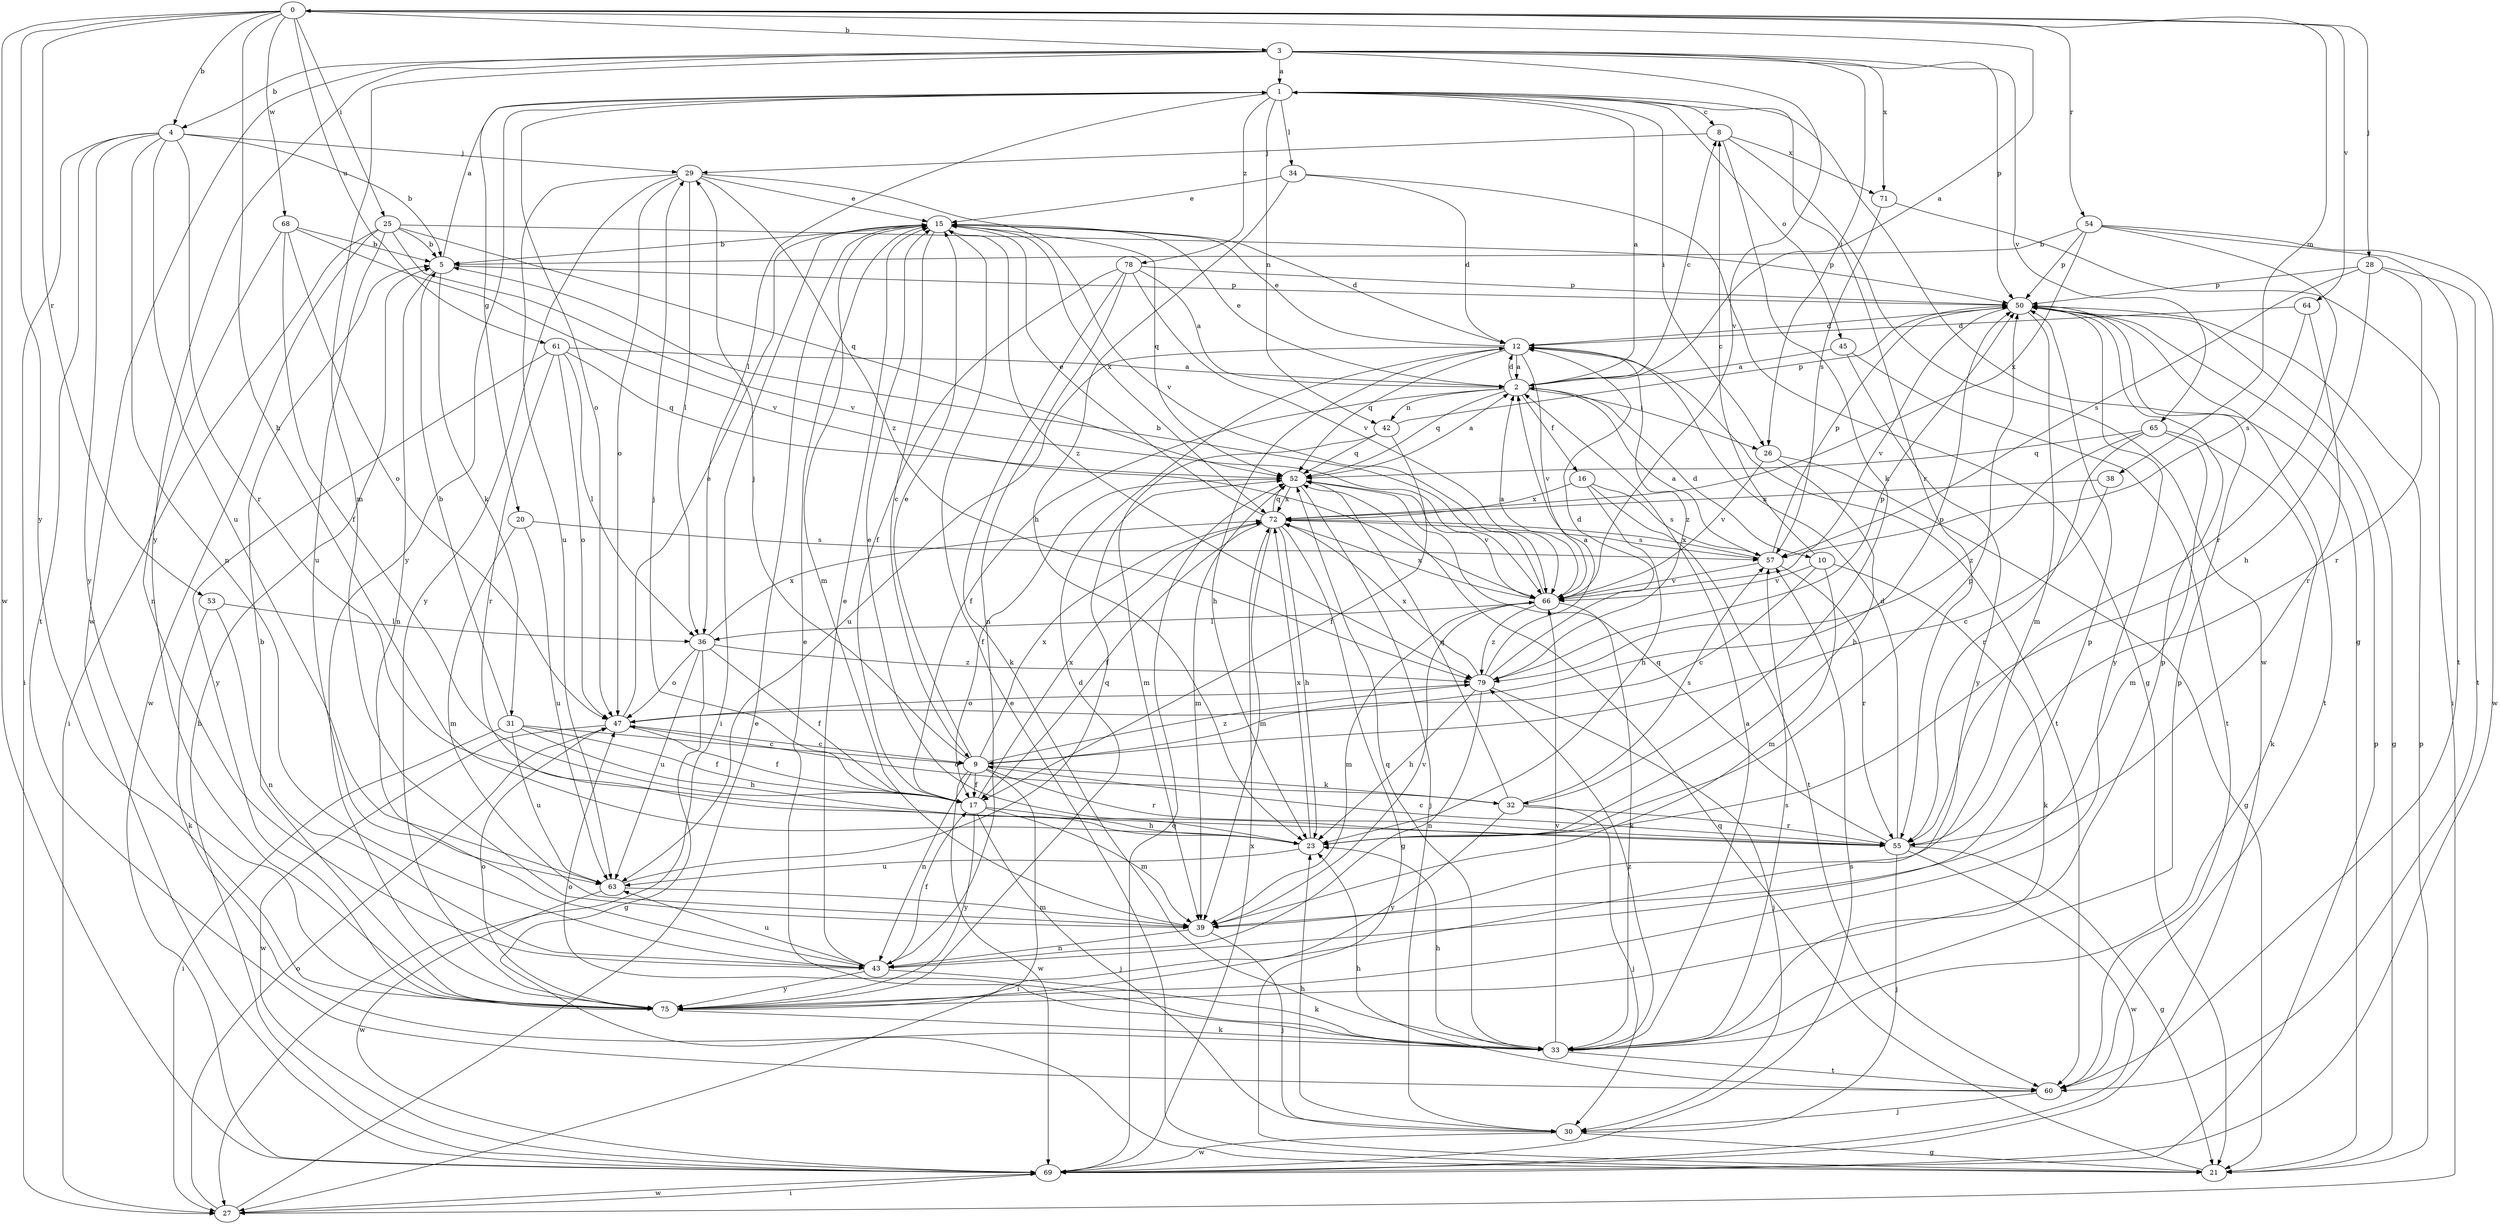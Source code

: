 strict digraph  {
0;
1;
2;
3;
4;
5;
8;
9;
10;
12;
15;
16;
17;
20;
21;
23;
25;
26;
27;
28;
29;
30;
31;
32;
33;
34;
36;
38;
39;
42;
43;
45;
47;
50;
52;
53;
54;
55;
57;
60;
61;
63;
64;
65;
66;
68;
69;
71;
72;
75;
78;
79;
0 -> 3  [label=b];
0 -> 4  [label=b];
0 -> 23  [label=h];
0 -> 25  [label=i];
0 -> 28  [label=j];
0 -> 38  [label=m];
0 -> 53  [label=r];
0 -> 54  [label=r];
0 -> 61  [label=u];
0 -> 64  [label=v];
0 -> 68  [label=w];
0 -> 69  [label=w];
0 -> 75  [label=y];
1 -> 8  [label=c];
1 -> 20  [label=g];
1 -> 21  [label=g];
1 -> 26  [label=i];
1 -> 34  [label=l];
1 -> 36  [label=l];
1 -> 42  [label=n];
1 -> 45  [label=o];
1 -> 47  [label=o];
1 -> 55  [label=r];
1 -> 75  [label=y];
1 -> 78  [label=z];
2 -> 0  [label=a];
2 -> 1  [label=a];
2 -> 8  [label=c];
2 -> 10  [label=d];
2 -> 12  [label=d];
2 -> 15  [label=e];
2 -> 16  [label=f];
2 -> 17  [label=f];
2 -> 26  [label=i];
2 -> 42  [label=n];
2 -> 52  [label=q];
3 -> 1  [label=a];
3 -> 4  [label=b];
3 -> 26  [label=i];
3 -> 39  [label=m];
3 -> 50  [label=p];
3 -> 65  [label=v];
3 -> 66  [label=v];
3 -> 69  [label=w];
3 -> 71  [label=x];
3 -> 75  [label=y];
4 -> 5  [label=b];
4 -> 27  [label=i];
4 -> 29  [label=j];
4 -> 43  [label=n];
4 -> 55  [label=r];
4 -> 60  [label=t];
4 -> 63  [label=u];
4 -> 75  [label=y];
5 -> 1  [label=a];
5 -> 31  [label=k];
5 -> 43  [label=n];
5 -> 50  [label=p];
8 -> 29  [label=j];
8 -> 32  [label=k];
8 -> 69  [label=w];
8 -> 71  [label=x];
9 -> 15  [label=e];
9 -> 17  [label=f];
9 -> 27  [label=i];
9 -> 29  [label=j];
9 -> 32  [label=k];
9 -> 43  [label=n];
9 -> 55  [label=r];
9 -> 69  [label=w];
9 -> 72  [label=x];
9 -> 79  [label=z];
10 -> 8  [label=c];
10 -> 9  [label=c];
10 -> 33  [label=k];
10 -> 39  [label=m];
10 -> 66  [label=v];
12 -> 2  [label=a];
12 -> 15  [label=e];
12 -> 23  [label=h];
12 -> 52  [label=q];
12 -> 60  [label=t];
12 -> 63  [label=u];
12 -> 66  [label=v];
12 -> 79  [label=z];
15 -> 5  [label=b];
15 -> 9  [label=c];
15 -> 12  [label=d];
15 -> 27  [label=i];
15 -> 39  [label=m];
15 -> 52  [label=q];
15 -> 72  [label=x];
15 -> 79  [label=z];
16 -> 23  [label=h];
16 -> 57  [label=s];
16 -> 60  [label=t];
16 -> 72  [label=x];
17 -> 23  [label=h];
17 -> 29  [label=j];
17 -> 30  [label=j];
17 -> 39  [label=m];
17 -> 72  [label=x];
17 -> 75  [label=y];
20 -> 39  [label=m];
20 -> 57  [label=s];
20 -> 63  [label=u];
21 -> 15  [label=e];
21 -> 50  [label=p];
21 -> 52  [label=q];
23 -> 15  [label=e];
23 -> 50  [label=p];
23 -> 63  [label=u];
23 -> 72  [label=x];
25 -> 5  [label=b];
25 -> 27  [label=i];
25 -> 50  [label=p];
25 -> 52  [label=q];
25 -> 63  [label=u];
25 -> 66  [label=v];
25 -> 69  [label=w];
26 -> 21  [label=g];
26 -> 23  [label=h];
26 -> 66  [label=v];
27 -> 15  [label=e];
27 -> 47  [label=o];
27 -> 69  [label=w];
28 -> 23  [label=h];
28 -> 50  [label=p];
28 -> 55  [label=r];
28 -> 57  [label=s];
28 -> 60  [label=t];
29 -> 15  [label=e];
29 -> 36  [label=l];
29 -> 47  [label=o];
29 -> 63  [label=u];
29 -> 66  [label=v];
29 -> 75  [label=y];
29 -> 79  [label=z];
30 -> 21  [label=g];
30 -> 23  [label=h];
30 -> 69  [label=w];
31 -> 5  [label=b];
31 -> 9  [label=c];
31 -> 17  [label=f];
31 -> 23  [label=h];
31 -> 27  [label=i];
31 -> 63  [label=u];
32 -> 30  [label=j];
32 -> 47  [label=o];
32 -> 52  [label=q];
32 -> 55  [label=r];
32 -> 57  [label=s];
32 -> 75  [label=y];
33 -> 2  [label=a];
33 -> 15  [label=e];
33 -> 23  [label=h];
33 -> 47  [label=o];
33 -> 50  [label=p];
33 -> 52  [label=q];
33 -> 57  [label=s];
33 -> 60  [label=t];
33 -> 66  [label=v];
33 -> 79  [label=z];
34 -> 12  [label=d];
34 -> 15  [label=e];
34 -> 21  [label=g];
34 -> 23  [label=h];
36 -> 17  [label=f];
36 -> 21  [label=g];
36 -> 47  [label=o];
36 -> 63  [label=u];
36 -> 72  [label=x];
36 -> 79  [label=z];
38 -> 9  [label=c];
38 -> 72  [label=x];
39 -> 30  [label=j];
39 -> 43  [label=n];
39 -> 66  [label=v];
42 -> 17  [label=f];
42 -> 39  [label=m];
42 -> 50  [label=p];
42 -> 52  [label=q];
43 -> 15  [label=e];
43 -> 17  [label=f];
43 -> 33  [label=k];
43 -> 50  [label=p];
43 -> 63  [label=u];
43 -> 75  [label=y];
45 -> 2  [label=a];
45 -> 60  [label=t];
45 -> 75  [label=y];
47 -> 9  [label=c];
47 -> 15  [label=e];
47 -> 17  [label=f];
47 -> 50  [label=p];
47 -> 69  [label=w];
50 -> 12  [label=d];
50 -> 21  [label=g];
50 -> 39  [label=m];
50 -> 60  [label=t];
50 -> 66  [label=v];
50 -> 75  [label=y];
52 -> 2  [label=a];
52 -> 17  [label=f];
52 -> 30  [label=j];
52 -> 39  [label=m];
52 -> 66  [label=v];
52 -> 72  [label=x];
53 -> 33  [label=k];
53 -> 36  [label=l];
53 -> 43  [label=n];
54 -> 5  [label=b];
54 -> 50  [label=p];
54 -> 55  [label=r];
54 -> 60  [label=t];
54 -> 69  [label=w];
54 -> 72  [label=x];
55 -> 9  [label=c];
55 -> 12  [label=d];
55 -> 21  [label=g];
55 -> 30  [label=j];
55 -> 52  [label=q];
55 -> 69  [label=w];
57 -> 2  [label=a];
57 -> 50  [label=p];
57 -> 55  [label=r];
57 -> 66  [label=v];
57 -> 72  [label=x];
60 -> 23  [label=h];
60 -> 30  [label=j];
61 -> 2  [label=a];
61 -> 36  [label=l];
61 -> 47  [label=o];
61 -> 52  [label=q];
61 -> 55  [label=r];
61 -> 75  [label=y];
63 -> 39  [label=m];
63 -> 52  [label=q];
63 -> 69  [label=w];
64 -> 12  [label=d];
64 -> 55  [label=r];
64 -> 57  [label=s];
65 -> 33  [label=k];
65 -> 39  [label=m];
65 -> 52  [label=q];
65 -> 55  [label=r];
65 -> 79  [label=z];
66 -> 2  [label=a];
66 -> 5  [label=b];
66 -> 33  [label=k];
66 -> 36  [label=l];
66 -> 39  [label=m];
66 -> 72  [label=x];
66 -> 79  [label=z];
68 -> 5  [label=b];
68 -> 17  [label=f];
68 -> 43  [label=n];
68 -> 47  [label=o];
68 -> 66  [label=v];
69 -> 5  [label=b];
69 -> 27  [label=i];
69 -> 50  [label=p];
69 -> 52  [label=q];
69 -> 57  [label=s];
69 -> 72  [label=x];
71 -> 27  [label=i];
71 -> 57  [label=s];
72 -> 15  [label=e];
72 -> 17  [label=f];
72 -> 21  [label=g];
72 -> 23  [label=h];
72 -> 39  [label=m];
72 -> 52  [label=q];
72 -> 57  [label=s];
75 -> 5  [label=b];
75 -> 12  [label=d];
75 -> 33  [label=k];
75 -> 47  [label=o];
75 -> 50  [label=p];
78 -> 2  [label=a];
78 -> 17  [label=f];
78 -> 33  [label=k];
78 -> 43  [label=n];
78 -> 50  [label=p];
78 -> 66  [label=v];
79 -> 2  [label=a];
79 -> 12  [label=d];
79 -> 23  [label=h];
79 -> 30  [label=j];
79 -> 43  [label=n];
79 -> 47  [label=o];
79 -> 50  [label=p];
79 -> 72  [label=x];
}
